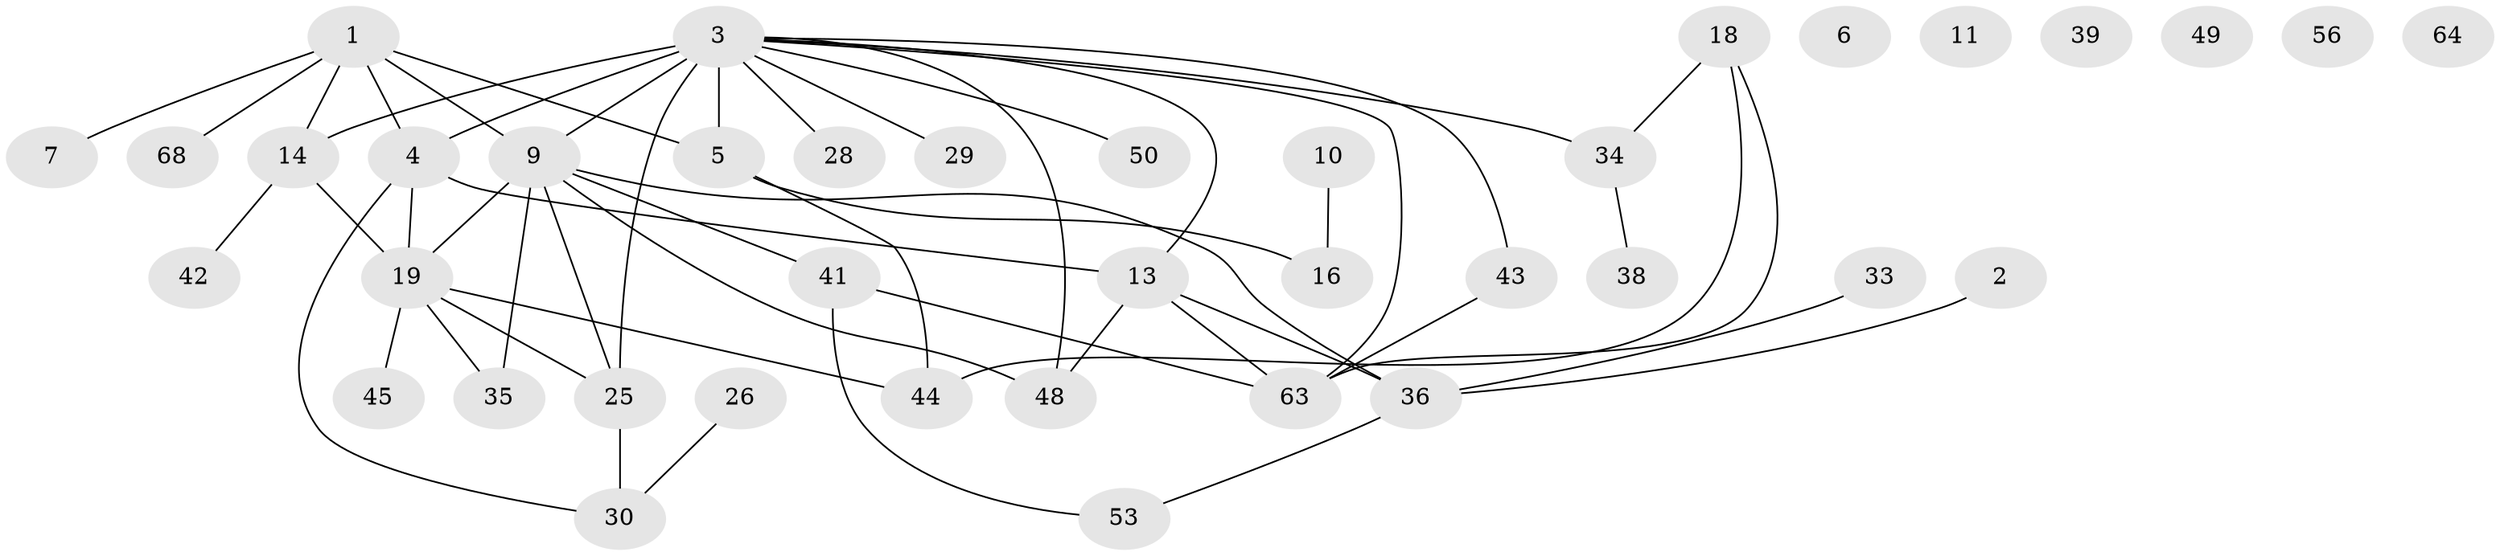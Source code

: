 // original degree distribution, {2: 0.19230769230769232, 1: 0.21794871794871795, 4: 0.10256410256410256, 3: 0.24358974358974358, 0: 0.07692307692307693, 8: 0.01282051282051282, 5: 0.11538461538461539, 6: 0.02564102564102564, 7: 0.01282051282051282}
// Generated by graph-tools (version 1.1) at 2025/13/03/09/25 04:13:14]
// undirected, 39 vertices, 52 edges
graph export_dot {
graph [start="1"]
  node [color=gray90,style=filled];
  1 [super="+17+57"];
  2;
  3 [super="+76+77+8+32"];
  4 [super="+20+60"];
  5 [super="+12+40"];
  6;
  7;
  9 [super="+15"];
  10;
  11;
  13 [super="+27"];
  14 [super="+54+21"];
  16 [super="+70"];
  18;
  19 [super="+23+46"];
  25 [super="+69"];
  26;
  28;
  29;
  30 [super="+47"];
  33;
  34 [super="+65+73"];
  35;
  36 [super="+59"];
  38;
  39;
  41;
  42 [super="+58"];
  43;
  44;
  45 [super="+61"];
  48 [super="+52"];
  49;
  50;
  53;
  56;
  63 [super="+78"];
  64;
  68;
  1 -- 4 [weight=2];
  1 -- 68;
  1 -- 7;
  1 -- 9;
  1 -- 14 [weight=2];
  1 -- 5;
  2 -- 36;
  3 -- 13;
  3 -- 5 [weight=2];
  3 -- 9 [weight=2];
  3 -- 4 [weight=2];
  3 -- 14 [weight=3];
  3 -- 34 [weight=2];
  3 -- 43;
  3 -- 50;
  3 -- 25 [weight=2];
  3 -- 28;
  3 -- 29;
  3 -- 63;
  3 -- 48;
  4 -- 19;
  4 -- 30;
  4 -- 13;
  5 -- 16;
  5 -- 44;
  9 -- 35 [weight=3];
  9 -- 19;
  9 -- 48;
  9 -- 36;
  9 -- 25;
  9 -- 41;
  10 -- 16;
  13 -- 48;
  13 -- 36;
  13 -- 63;
  14 -- 19;
  14 -- 42;
  18 -- 44;
  18 -- 63;
  18 -- 34;
  19 -- 35;
  19 -- 25;
  19 -- 44;
  19 -- 45;
  25 -- 30;
  26 -- 30;
  33 -- 36;
  34 -- 38;
  36 -- 53;
  41 -- 53;
  41 -- 63;
  43 -- 63;
}
